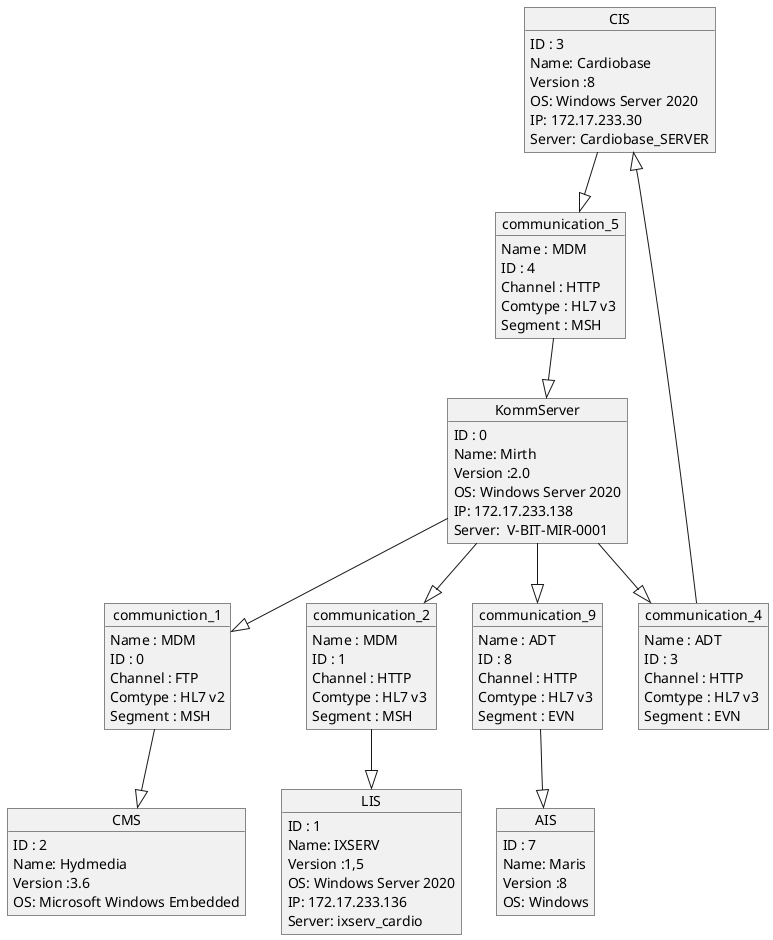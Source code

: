 @startuml
object CIS
object KommServer
KommServer : ID : 0
KommServer : Name: Mirth
KommServer : Version :2.0
KommServer : OS: Windows Server 2020
KommServer : IP: 172.17.233.138
KommServer : Server:  V-BIT-MIR-0001
object CMS
CMS : ID : 2
CMS : Name: Hydmedia
CMS : Version :3.6
CMS : OS: Microsoft Windows Embedded
object communication_5
communication_5 : Name : MDM
communication_5 : ID : 4
communication_5 : Channel : HTTP
communication_5 : Comtype : HL7 v3
object communiction_1
communiction_1 : Name : MDM
communiction_1 : ID : 0
communiction_1 : Channel : FTP
communiction_1 : Comtype : HL7 v2
KommServer --|> communiction_1
communiction_1 --|> CMS
communiction_1 : Segment : MSH
object LIS
LIS : ID : 1
LIS : Name: IXSERV
LIS : Version :1,5
LIS : OS: Windows Server 2020
LIS : IP: 172.17.233.136
LIS : Server: ixserv_cardio
object communication_2
communication_2 : Name : MDM
communication_2 : ID : 1
communication_2 : Channel : HTTP
communication_2 : Comtype : HL7 v3
KommServer --|> communication_2
communication_2 --|> LIS
communication_2 : Segment : MSH
object communication_4
communication_4 : Name : ADT
communication_4 : ID : 3
communication_4 : Channel : HTTP
communication_4 : Comtype : HL7 v3
KommServer --|> communication_4
communication_4 --|> CIS
communication_4 : Segment : EVN
object AIS
AIS : ID : 7
AIS : Name: Maris
AIS : Version :8
AIS : OS: Windows
object communication_9
communication_9 : Name : ADT
communication_9 : ID : 8
communication_9 : Channel : HTTP
communication_9 : Comtype : HL7 v3
KommServer --|> communication_9
communication_9 --|> AIS
communication_9 : Segment : EVN
CIS --|> communication_5
communication_5 --|> KommServer
communication_5 : Segment : MSH
CIS : ID : 3
CIS : Name: Cardiobase
CIS : Version :8
CIS : OS: Windows Server 2020
CIS : IP: 172.17.233.30
CIS : Server: Cardiobase_SERVER
@enduml